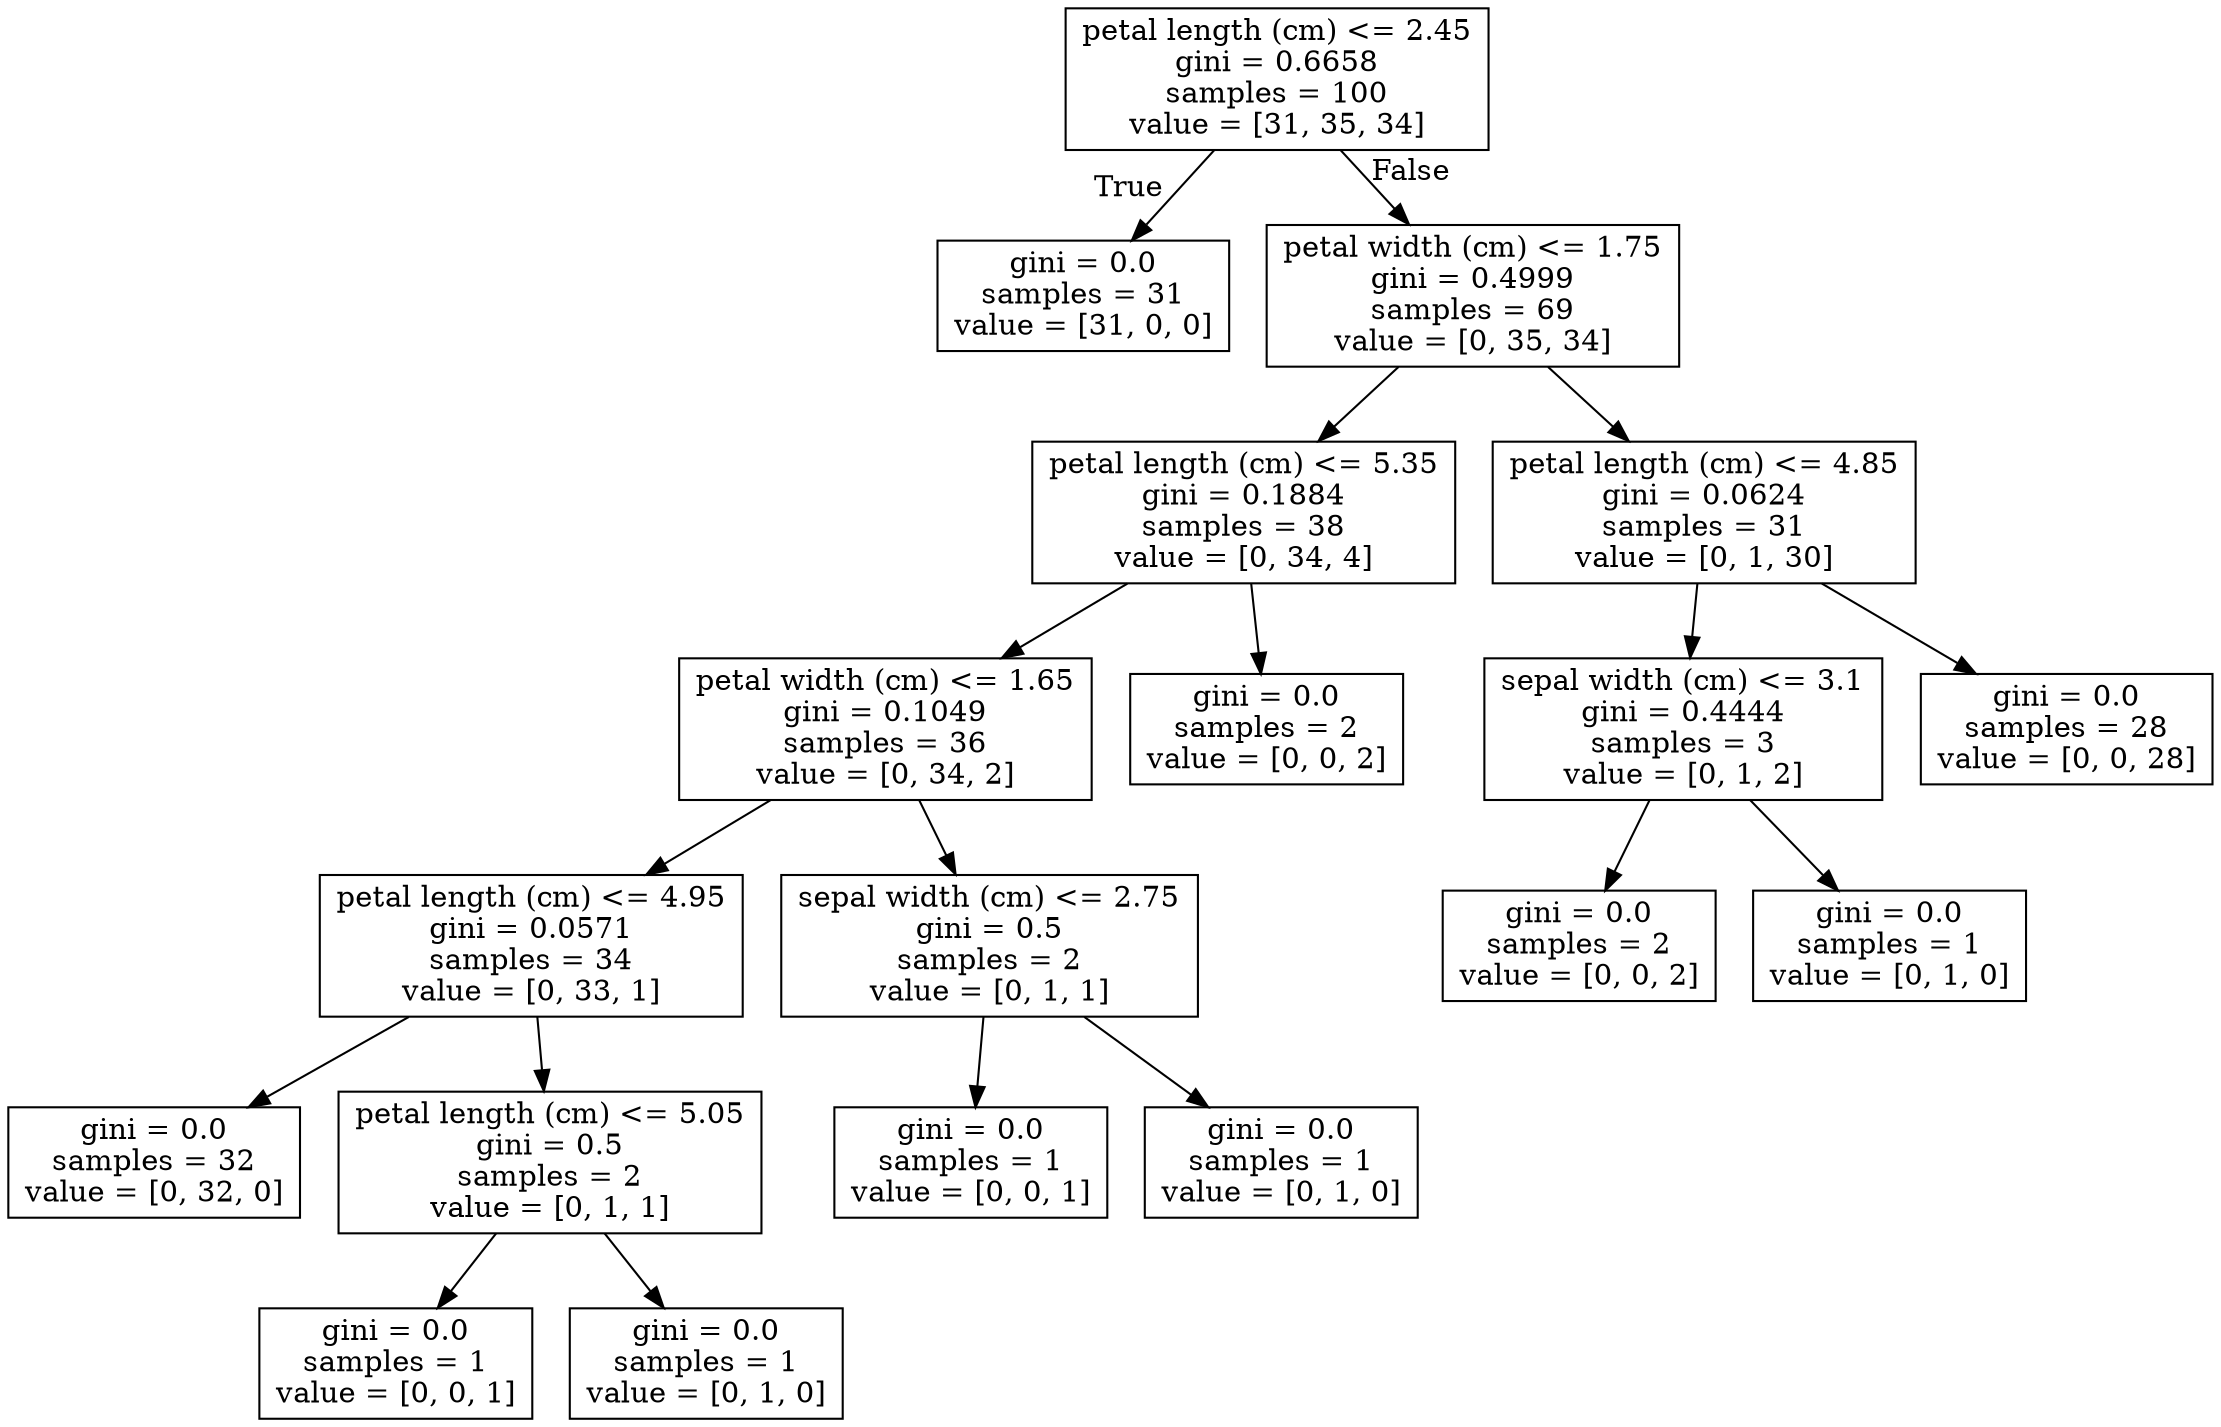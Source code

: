 digraph Tree {
node [shape=box] ;
0 [label="petal length (cm) <= 2.45\ngini = 0.6658\nsamples = 100\nvalue = [31, 35, 34]"] ;
1 [label="gini = 0.0\nsamples = 31\nvalue = [31, 0, 0]"] ;
0 -> 1 [labeldistance=2.5, labelangle=45, headlabel="True"] ;
2 [label="petal width (cm) <= 1.75\ngini = 0.4999\nsamples = 69\nvalue = [0, 35, 34]"] ;
0 -> 2 [labeldistance=2.5, labelangle=-45, headlabel="False"] ;
3 [label="petal length (cm) <= 5.35\ngini = 0.1884\nsamples = 38\nvalue = [0, 34, 4]"] ;
2 -> 3 ;
4 [label="petal width (cm) <= 1.65\ngini = 0.1049\nsamples = 36\nvalue = [0, 34, 2]"] ;
3 -> 4 ;
5 [label="petal length (cm) <= 4.95\ngini = 0.0571\nsamples = 34\nvalue = [0, 33, 1]"] ;
4 -> 5 ;
6 [label="gini = 0.0\nsamples = 32\nvalue = [0, 32, 0]"] ;
5 -> 6 ;
7 [label="petal length (cm) <= 5.05\ngini = 0.5\nsamples = 2\nvalue = [0, 1, 1]"] ;
5 -> 7 ;
8 [label="gini = 0.0\nsamples = 1\nvalue = [0, 0, 1]"] ;
7 -> 8 ;
9 [label="gini = 0.0\nsamples = 1\nvalue = [0, 1, 0]"] ;
7 -> 9 ;
10 [label="sepal width (cm) <= 2.75\ngini = 0.5\nsamples = 2\nvalue = [0, 1, 1]"] ;
4 -> 10 ;
11 [label="gini = 0.0\nsamples = 1\nvalue = [0, 0, 1]"] ;
10 -> 11 ;
12 [label="gini = 0.0\nsamples = 1\nvalue = [0, 1, 0]"] ;
10 -> 12 ;
13 [label="gini = 0.0\nsamples = 2\nvalue = [0, 0, 2]"] ;
3 -> 13 ;
14 [label="petal length (cm) <= 4.85\ngini = 0.0624\nsamples = 31\nvalue = [0, 1, 30]"] ;
2 -> 14 ;
15 [label="sepal width (cm) <= 3.1\ngini = 0.4444\nsamples = 3\nvalue = [0, 1, 2]"] ;
14 -> 15 ;
16 [label="gini = 0.0\nsamples = 2\nvalue = [0, 0, 2]"] ;
15 -> 16 ;
17 [label="gini = 0.0\nsamples = 1\nvalue = [0, 1, 0]"] ;
15 -> 17 ;
18 [label="gini = 0.0\nsamples = 28\nvalue = [0, 0, 28]"] ;
14 -> 18 ;
}